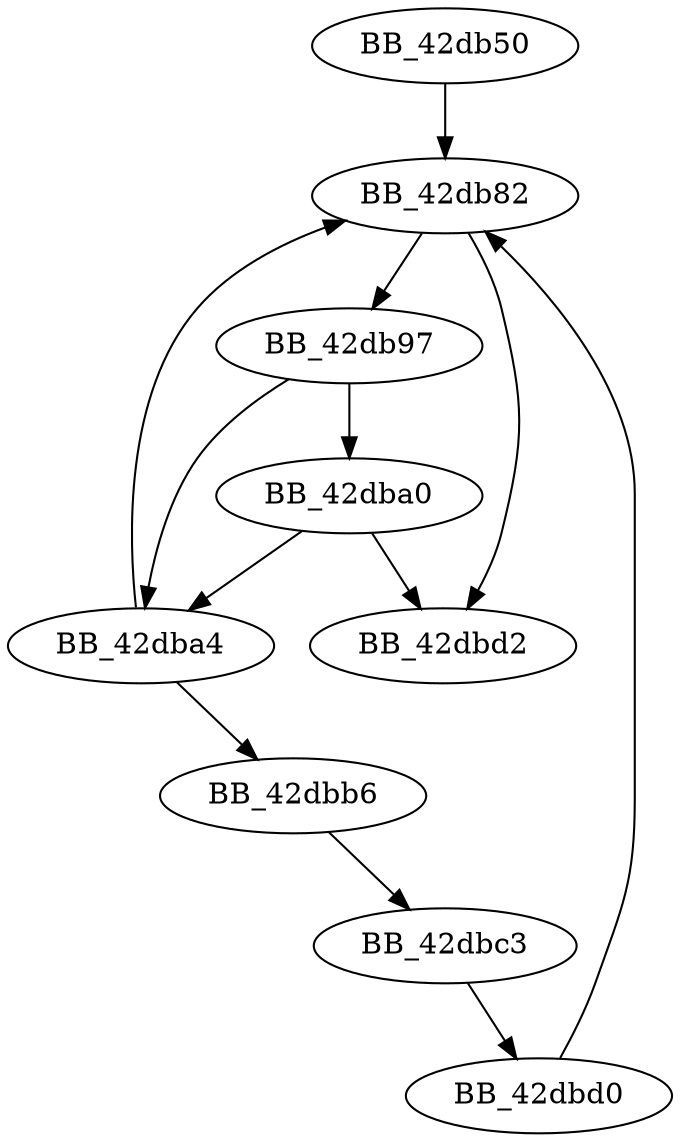 DiGraph __local_unwind4{
BB_42db50->BB_42db82
BB_42db82->BB_42db97
BB_42db82->BB_42dbd2
BB_42db97->BB_42dba0
BB_42db97->BB_42dba4
BB_42dba0->BB_42dba4
BB_42dba0->BB_42dbd2
BB_42dba4->BB_42db82
BB_42dba4->BB_42dbb6
BB_42dbb6->BB_42dbc3
BB_42dbc3->BB_42dbd0
BB_42dbd0->BB_42db82
}
